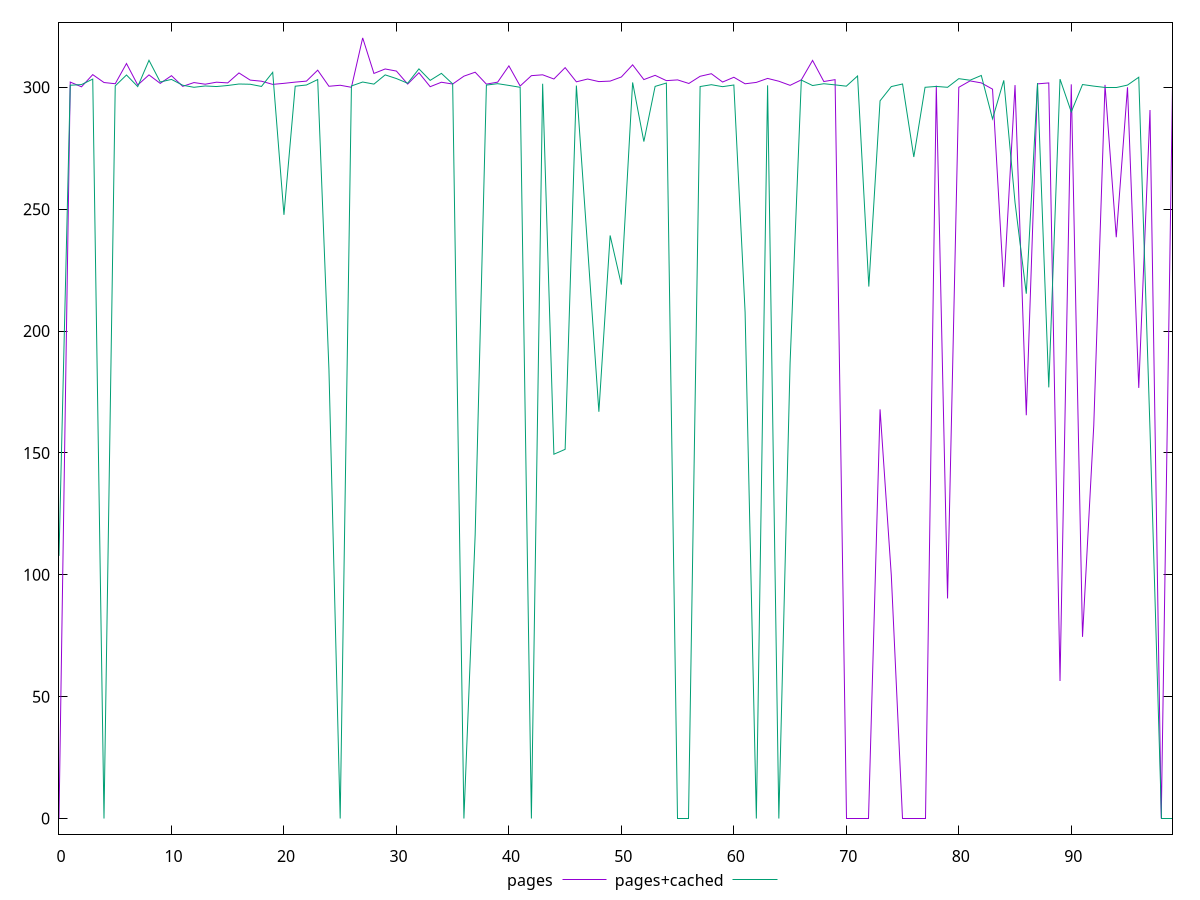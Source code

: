 reset

$pages <<EOF
0 0
1 302.144
2 300.202
3 305.2
4 301.96
5 301.46
6 309.754
7 300.936
8 305.086
9 301.606
10 304.77
11 300.39
12 301.942
13 301.266
14 302.094
15 301.804
16 305.892
17 302.952
18 302.498
19 301.198
20 301.622
21 302.126
22 302.532
23 307.028
24 300.42
25 300.836
26 300
27 320.262
28 305.69
29 307.518
30 306.654
31 301.326
32 305.966
33 300.24399999999997
34 302.076
35 301.338
36 304.566
37 306.188
38 301.296
39 302.112
40 308.786
41 300.52
42 304.776
43 305.126
44 303.404
45 308.068
46 302.248
47 303.392
48 302.336
49 302.54
50 304.238
51 309.214
52 303.164
53 304.906
54 302.734
55 303.034
56 301.568
57 304.514
58 305.574
59 302.158
60 304.114
61 301.438
62 302.008
63 303.642
64 302.49
65 300.8
66 303.05
67 311.03
68 302.372
69 303.138
70 0
71 0
72 0
73 167.86499999836087
74 99.72599999979138
75 0
76 0
77 0
78 300.662
79 90.30000000074506
80 300
81 302.624
82 301.806
83 299.2369999997318
84 218.03900000080466
85 300.908
86 165.46000000089407
87 301.406
88 301.79
89 56.430999998003244
90 301.208
91 74.54399999976158
92 161.23799999803305
93 300.982
94 238.48199999704957
95 300
96 176.6629999987781
97 290.68100000172853
98 0
99 300.472
EOF

$pagesCached <<EOF
0 107.74999999627471
1 300.838
2 301.116
3 303.36
4 0
5 300.576
6 305.042
7 300.29
8 311.074
9 302.176
10 303.232
11 300.846
12 300
13 300.546
14 300.31
15 300.738
16 301.352
17 301.246
18 300.35
19 306.14
20 247.66899999976158
21 300.446
22 300.944
23 303.176
24 184.17500000074506
25 0
26 300.546
27 302.164
28 301.306
29 305.094
30 303.58
31 301.666
32 307.56
33 302.834
34 305.714
35 301.392
36 0
37 116.32500000298023
38 300.906
39 301.482
40 300.768
41 300
42 0
43 301.458
44 149.46000000089407
45 151.47199999541044
46 300.716
47 234.25200000032783
48 166.8779999986291
49 239.21500000357628
50 219.0570000000298
51 301.988
52 277.73800000175834
53 300.37
54 301.738
55 0
56 0
57 300.31
58 301.062
59 300.258
60 300.944
61 207.74000000208616
62 0
63 300.812
64 0
65 186.85299999639392
66 302.958
67 300.722
68 301.462
69 300.99
70 300.464
71 304.64
72 218.24799999967217
73 294.45299999788404
74 300.296
75 301.358
76 271.40300000086427
77 300
78 300.354
79 300
80 303.54
81 302.902
82 304.856
83 287.0489999987185
84 302.844
85 252.74099999666214
86 215.31399999931455
87 301.732
88 176.87999999895692
89 303.35
90 289.8909999988973
91 301.132
92 300.482
93 300
94 300
95 300.908
96 304.124
97 159.57499999925494
98 0
99 0
EOF

set key outside below
set xrange [0:99]
set yrange [-6.40524:326.66724]
set trange [-6.40524:326.66724]
set terminal svg size 640, 520 enhanced background rgb 'white'
set output "reprap/uses-rel-preconnect/comparison/line/0_vs_1.svg"

plot $pages title "pages" with line, \
     $pagesCached title "pages+cached" with line

reset
